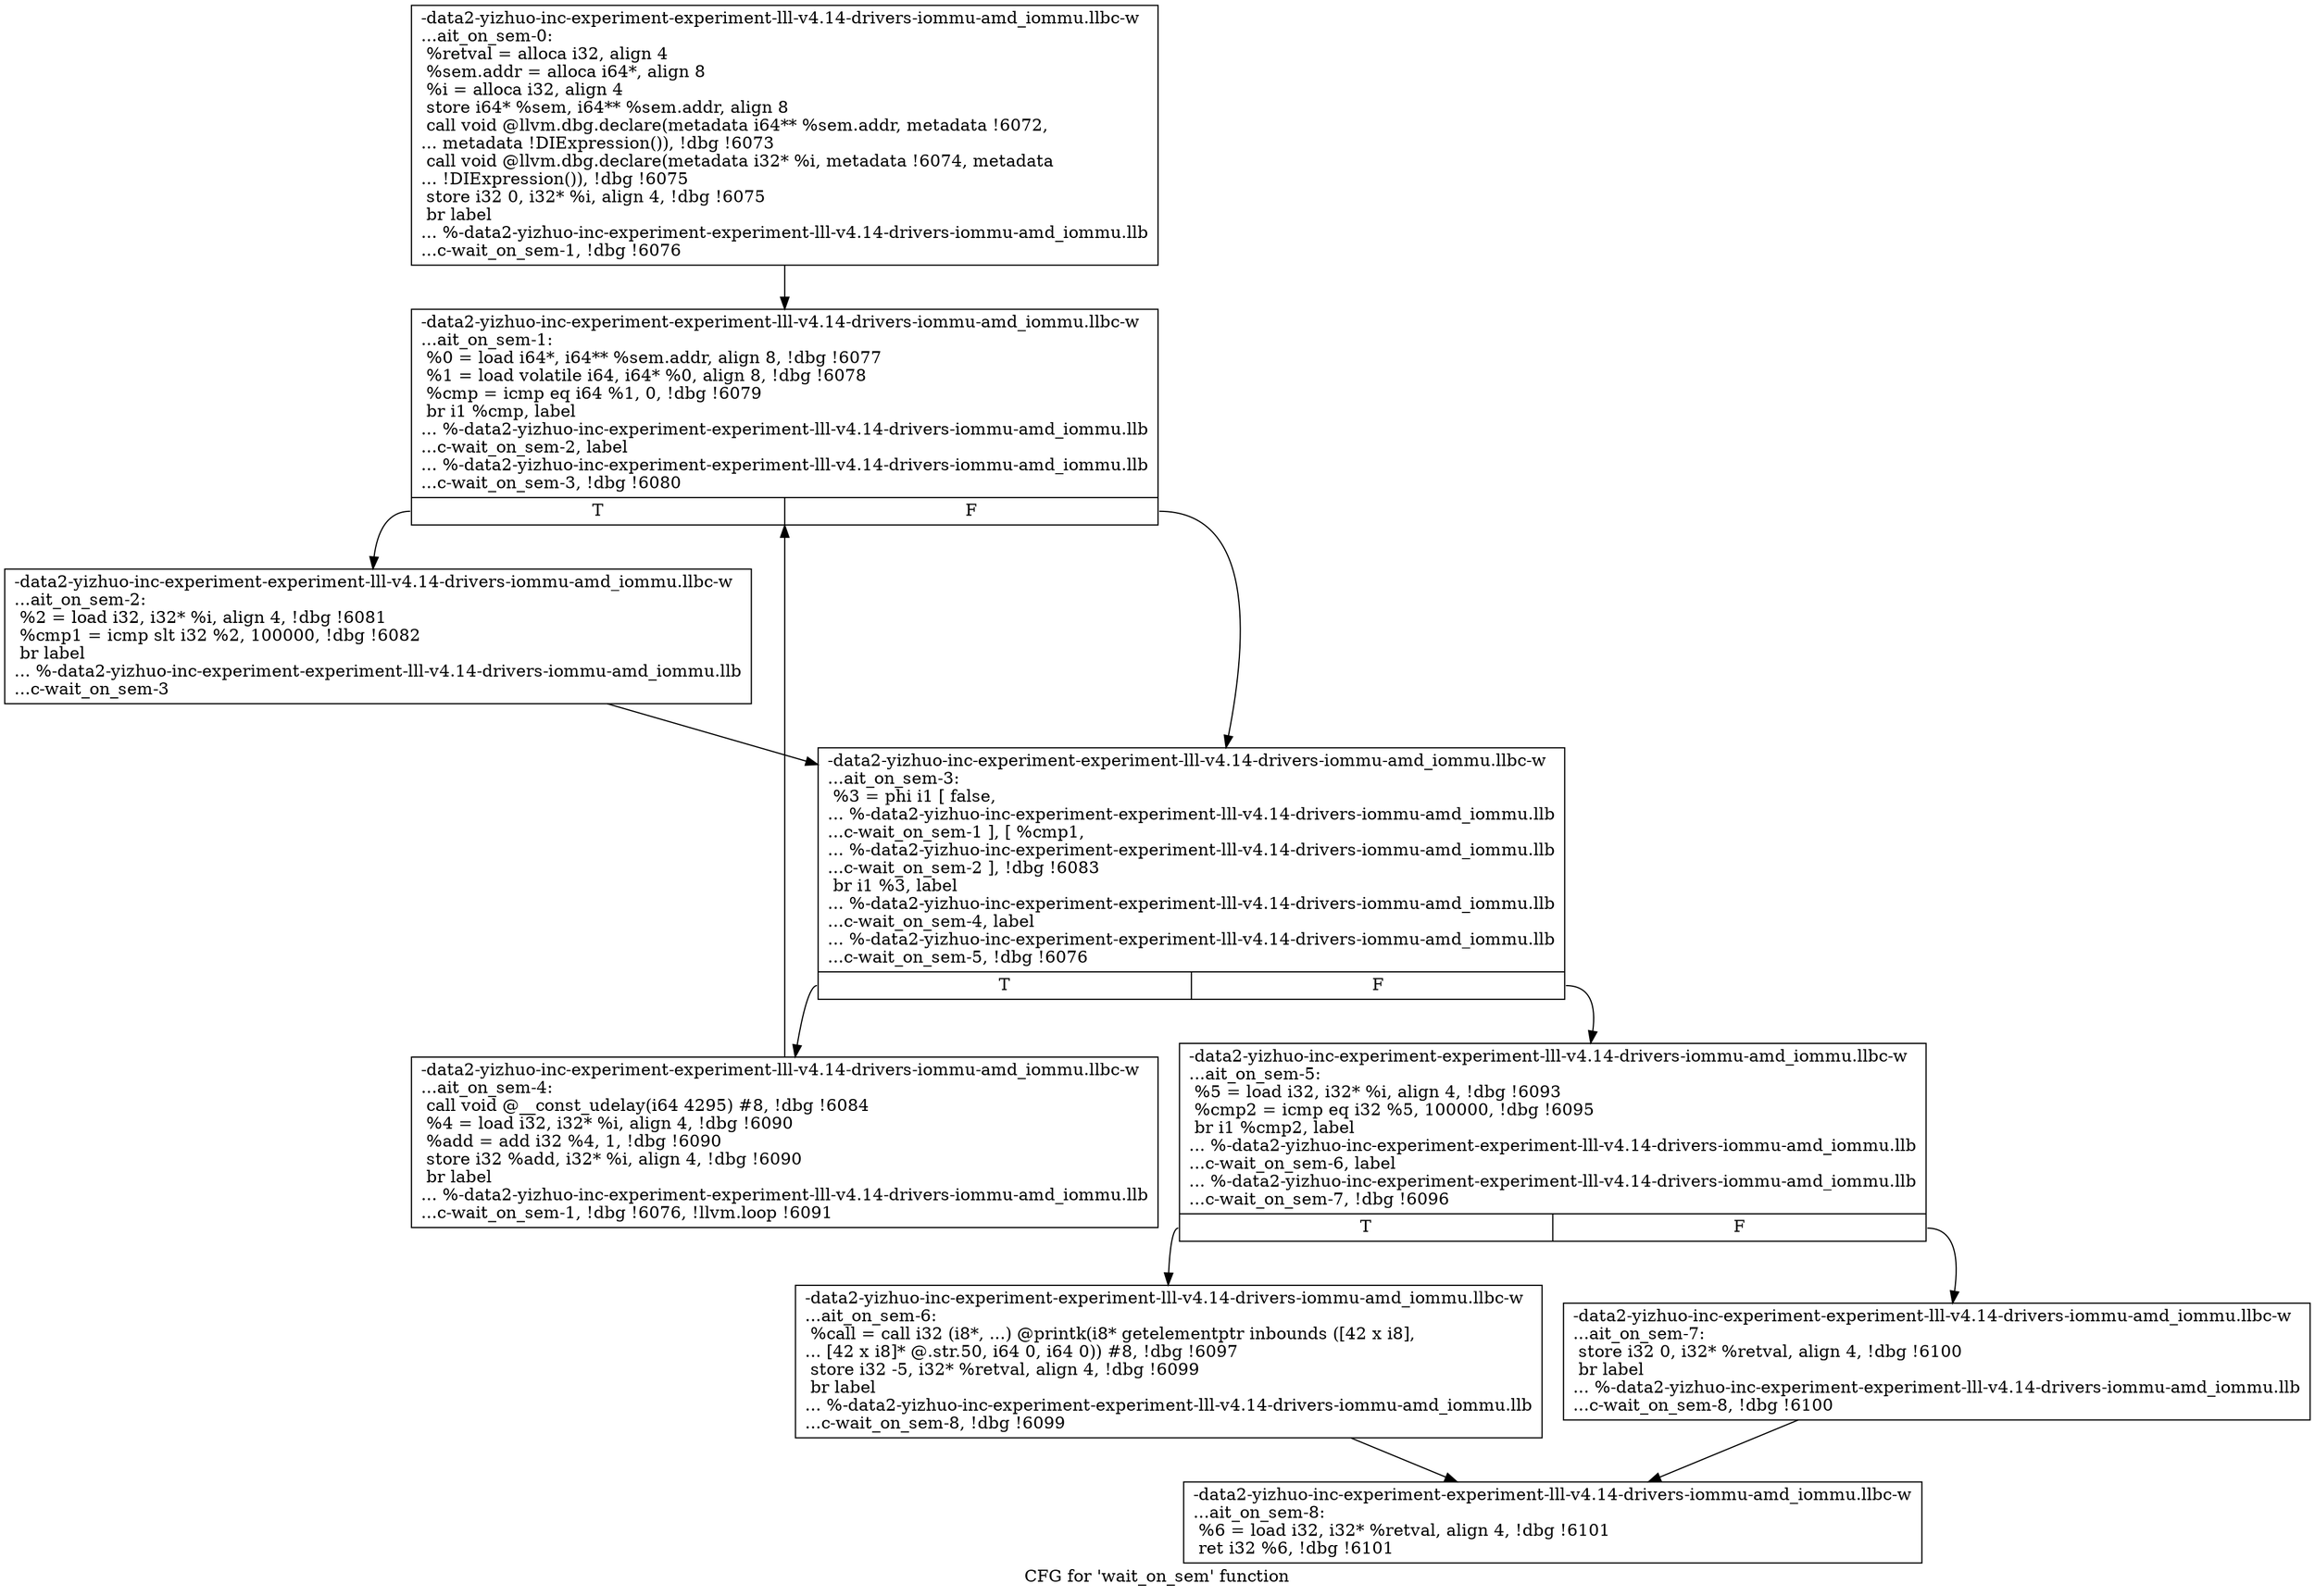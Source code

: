 digraph "CFG for 'wait_on_sem' function" {
	label="CFG for 'wait_on_sem' function";

	Node0x561b9488b020 [shape=record,label="{-data2-yizhuo-inc-experiment-experiment-lll-v4.14-drivers-iommu-amd_iommu.llbc-w\l...ait_on_sem-0:\l  %retval = alloca i32, align 4\l  %sem.addr = alloca i64*, align 8\l  %i = alloca i32, align 4\l  store i64* %sem, i64** %sem.addr, align 8\l  call void @llvm.dbg.declare(metadata i64** %sem.addr, metadata !6072,\l... metadata !DIExpression()), !dbg !6073\l  call void @llvm.dbg.declare(metadata i32* %i, metadata !6074, metadata\l... !DIExpression()), !dbg !6075\l  store i32 0, i32* %i, align 4, !dbg !6075\l  br label\l... %-data2-yizhuo-inc-experiment-experiment-lll-v4.14-drivers-iommu-amd_iommu.llb\l...c-wait_on_sem-1, !dbg !6076\l}"];
	Node0x561b9488b020 -> Node0x561b9488b070;
	Node0x561b9488b070 [shape=record,label="{-data2-yizhuo-inc-experiment-experiment-lll-v4.14-drivers-iommu-amd_iommu.llbc-w\l...ait_on_sem-1: \l  %0 = load i64*, i64** %sem.addr, align 8, !dbg !6077\l  %1 = load volatile i64, i64* %0, align 8, !dbg !6078\l  %cmp = icmp eq i64 %1, 0, !dbg !6079\l  br i1 %cmp, label\l... %-data2-yizhuo-inc-experiment-experiment-lll-v4.14-drivers-iommu-amd_iommu.llb\l...c-wait_on_sem-2, label\l... %-data2-yizhuo-inc-experiment-experiment-lll-v4.14-drivers-iommu-amd_iommu.llb\l...c-wait_on_sem-3, !dbg !6080\l|{<s0>T|<s1>F}}"];
	Node0x561b9488b070:s0 -> Node0x561b9488b0c0;
	Node0x561b9488b070:s1 -> Node0x561b9488b110;
	Node0x561b9488b0c0 [shape=record,label="{-data2-yizhuo-inc-experiment-experiment-lll-v4.14-drivers-iommu-amd_iommu.llbc-w\l...ait_on_sem-2: \l  %2 = load i32, i32* %i, align 4, !dbg !6081\l  %cmp1 = icmp slt i32 %2, 100000, !dbg !6082\l  br label\l... %-data2-yizhuo-inc-experiment-experiment-lll-v4.14-drivers-iommu-amd_iommu.llb\l...c-wait_on_sem-3\l}"];
	Node0x561b9488b0c0 -> Node0x561b9488b110;
	Node0x561b9488b110 [shape=record,label="{-data2-yizhuo-inc-experiment-experiment-lll-v4.14-drivers-iommu-amd_iommu.llbc-w\l...ait_on_sem-3: \l  %3 = phi i1 [ false,\l... %-data2-yizhuo-inc-experiment-experiment-lll-v4.14-drivers-iommu-amd_iommu.llb\l...c-wait_on_sem-1 ], [ %cmp1,\l... %-data2-yizhuo-inc-experiment-experiment-lll-v4.14-drivers-iommu-amd_iommu.llb\l...c-wait_on_sem-2 ], !dbg !6083\l  br i1 %3, label\l... %-data2-yizhuo-inc-experiment-experiment-lll-v4.14-drivers-iommu-amd_iommu.llb\l...c-wait_on_sem-4, label\l... %-data2-yizhuo-inc-experiment-experiment-lll-v4.14-drivers-iommu-amd_iommu.llb\l...c-wait_on_sem-5, !dbg !6076\l|{<s0>T|<s1>F}}"];
	Node0x561b9488b110:s0 -> Node0x561b9488b160;
	Node0x561b9488b110:s1 -> Node0x561b9488b1b0;
	Node0x561b9488b160 [shape=record,label="{-data2-yizhuo-inc-experiment-experiment-lll-v4.14-drivers-iommu-amd_iommu.llbc-w\l...ait_on_sem-4: \l  call void @__const_udelay(i64 4295) #8, !dbg !6084\l  %4 = load i32, i32* %i, align 4, !dbg !6090\l  %add = add i32 %4, 1, !dbg !6090\l  store i32 %add, i32* %i, align 4, !dbg !6090\l  br label\l... %-data2-yizhuo-inc-experiment-experiment-lll-v4.14-drivers-iommu-amd_iommu.llb\l...c-wait_on_sem-1, !dbg !6076, !llvm.loop !6091\l}"];
	Node0x561b9488b160 -> Node0x561b9488b070;
	Node0x561b9488b1b0 [shape=record,label="{-data2-yizhuo-inc-experiment-experiment-lll-v4.14-drivers-iommu-amd_iommu.llbc-w\l...ait_on_sem-5: \l  %5 = load i32, i32* %i, align 4, !dbg !6093\l  %cmp2 = icmp eq i32 %5, 100000, !dbg !6095\l  br i1 %cmp2, label\l... %-data2-yizhuo-inc-experiment-experiment-lll-v4.14-drivers-iommu-amd_iommu.llb\l...c-wait_on_sem-6, label\l... %-data2-yizhuo-inc-experiment-experiment-lll-v4.14-drivers-iommu-amd_iommu.llb\l...c-wait_on_sem-7, !dbg !6096\l|{<s0>T|<s1>F}}"];
	Node0x561b9488b1b0:s0 -> Node0x561b9488b200;
	Node0x561b9488b1b0:s1 -> Node0x561b9488b250;
	Node0x561b9488b200 [shape=record,label="{-data2-yizhuo-inc-experiment-experiment-lll-v4.14-drivers-iommu-amd_iommu.llbc-w\l...ait_on_sem-6: \l  %call = call i32 (i8*, ...) @printk(i8* getelementptr inbounds ([42 x i8],\l... [42 x i8]* @.str.50, i64 0, i64 0)) #8, !dbg !6097\l  store i32 -5, i32* %retval, align 4, !dbg !6099\l  br label\l... %-data2-yizhuo-inc-experiment-experiment-lll-v4.14-drivers-iommu-amd_iommu.llb\l...c-wait_on_sem-8, !dbg !6099\l}"];
	Node0x561b9488b200 -> Node0x561b9488b2a0;
	Node0x561b9488b250 [shape=record,label="{-data2-yizhuo-inc-experiment-experiment-lll-v4.14-drivers-iommu-amd_iommu.llbc-w\l...ait_on_sem-7: \l  store i32 0, i32* %retval, align 4, !dbg !6100\l  br label\l... %-data2-yizhuo-inc-experiment-experiment-lll-v4.14-drivers-iommu-amd_iommu.llb\l...c-wait_on_sem-8, !dbg !6100\l}"];
	Node0x561b9488b250 -> Node0x561b9488b2a0;
	Node0x561b9488b2a0 [shape=record,label="{-data2-yizhuo-inc-experiment-experiment-lll-v4.14-drivers-iommu-amd_iommu.llbc-w\l...ait_on_sem-8: \l  %6 = load i32, i32* %retval, align 4, !dbg !6101\l  ret i32 %6, !dbg !6101\l}"];
}
